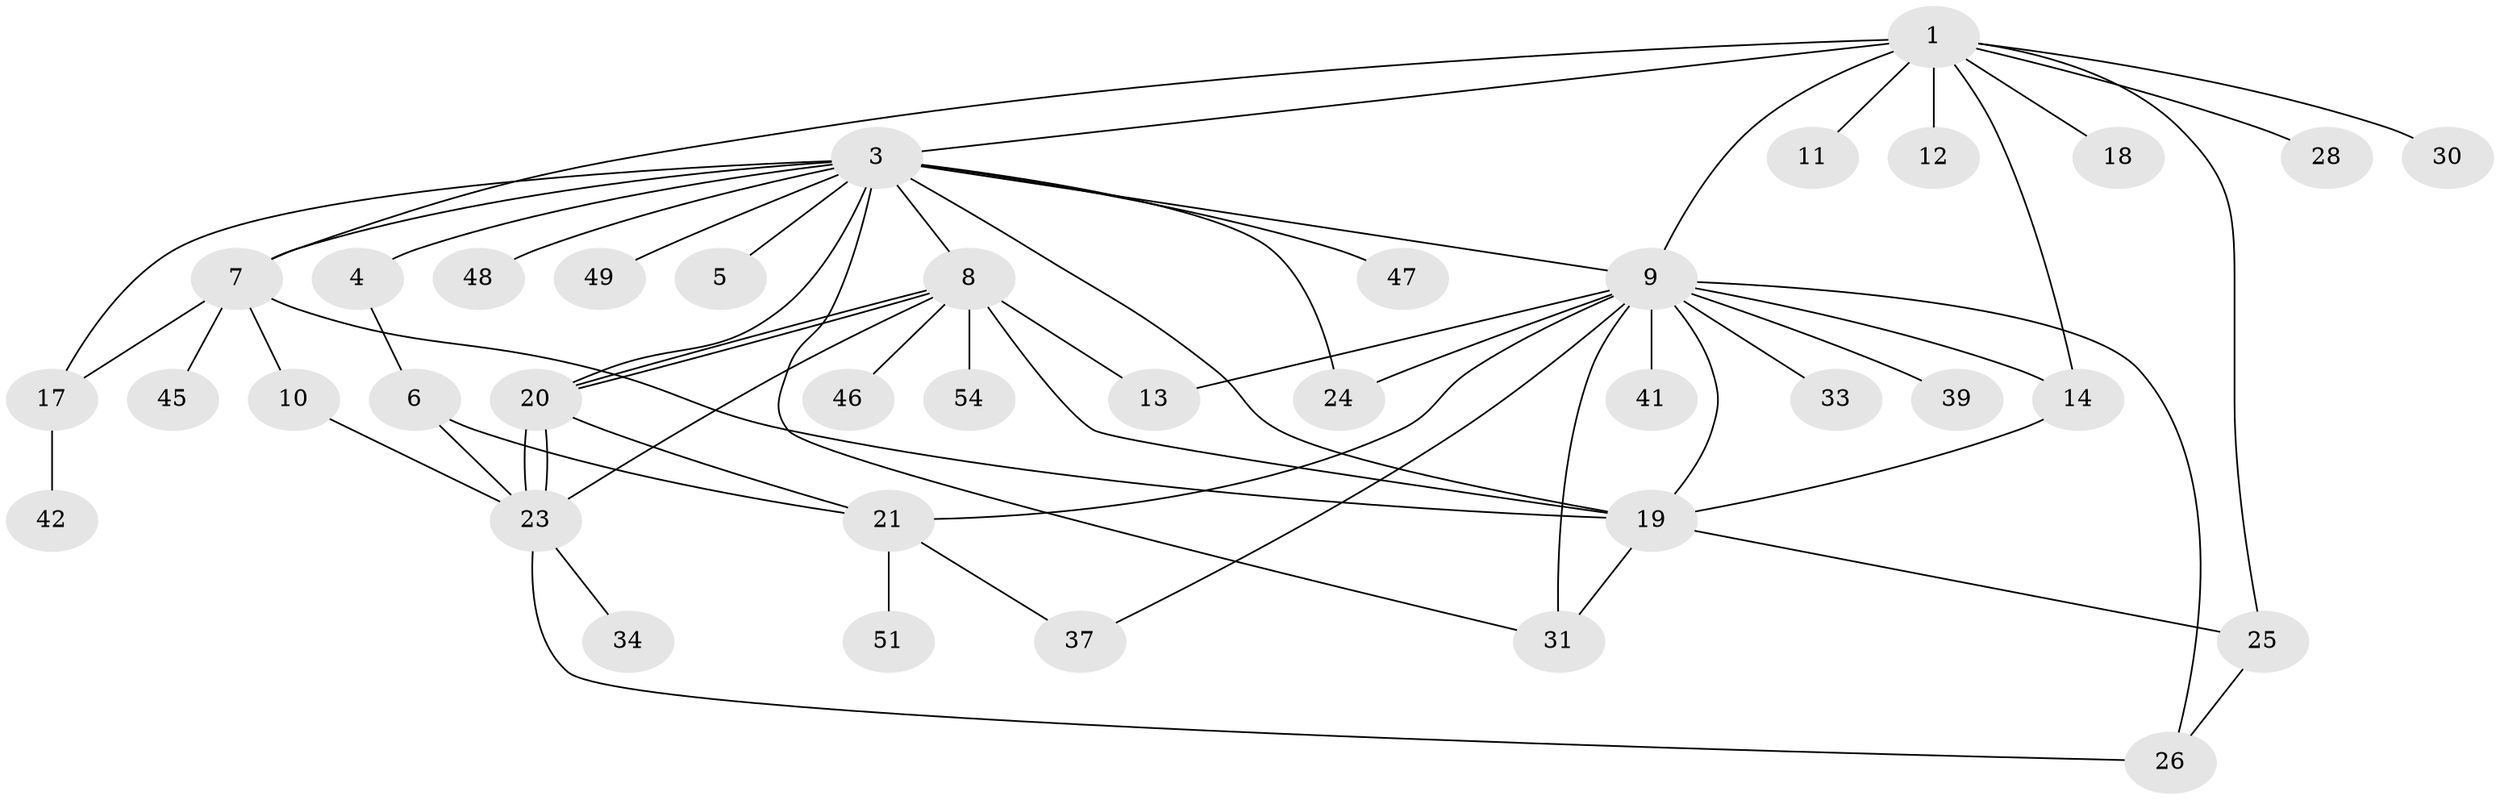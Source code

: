 // original degree distribution, {6: 0.037037037037037035, 8: 0.037037037037037035, 16: 0.018518518518518517, 3: 0.07407407407407407, 1: 0.4444444444444444, 4: 0.09259259259259259, 13: 0.018518518518518517, 2: 0.2222222222222222, 7: 0.05555555555555555}
// Generated by graph-tools (version 1.1) at 2025/11/02/27/25 16:11:16]
// undirected, 38 vertices, 61 edges
graph export_dot {
graph [start="1"]
  node [color=gray90,style=filled];
  1 [super="+2"];
  3 [super="+22"];
  4 [super="+38"];
  5;
  6 [super="+27"];
  7 [super="+43"];
  8 [super="+36"];
  9 [super="+16"];
  10 [super="+29"];
  11 [super="+15"];
  12;
  13;
  14;
  17;
  18;
  19 [super="+52"];
  20 [super="+40"];
  21 [super="+32"];
  23 [super="+53"];
  24;
  25 [super="+35"];
  26 [super="+44"];
  28;
  30;
  31 [super="+50"];
  33;
  34;
  37;
  39;
  41;
  42;
  45;
  46;
  47;
  48;
  49;
  51;
  54;
  1 -- 3 [weight=2];
  1 -- 12;
  1 -- 14;
  1 -- 25;
  1 -- 30;
  1 -- 18;
  1 -- 7;
  1 -- 9;
  1 -- 11;
  1 -- 28;
  3 -- 4;
  3 -- 5;
  3 -- 7;
  3 -- 8;
  3 -- 9;
  3 -- 17;
  3 -- 19;
  3 -- 20;
  3 -- 24;
  3 -- 31;
  3 -- 47;
  3 -- 48;
  3 -- 49;
  4 -- 6;
  6 -- 21;
  6 -- 23;
  7 -- 10;
  7 -- 19;
  7 -- 45;
  7 -- 17;
  8 -- 13;
  8 -- 19;
  8 -- 20;
  8 -- 20;
  8 -- 23;
  8 -- 54;
  8 -- 46;
  9 -- 13;
  9 -- 14;
  9 -- 24;
  9 -- 31;
  9 -- 33;
  9 -- 37;
  9 -- 39;
  9 -- 41;
  9 -- 26;
  9 -- 21;
  9 -- 19;
  10 -- 23;
  14 -- 19;
  17 -- 42;
  19 -- 25;
  19 -- 31;
  20 -- 23;
  20 -- 23;
  20 -- 21;
  21 -- 51;
  21 -- 37;
  23 -- 34;
  23 -- 26;
  25 -- 26;
}
